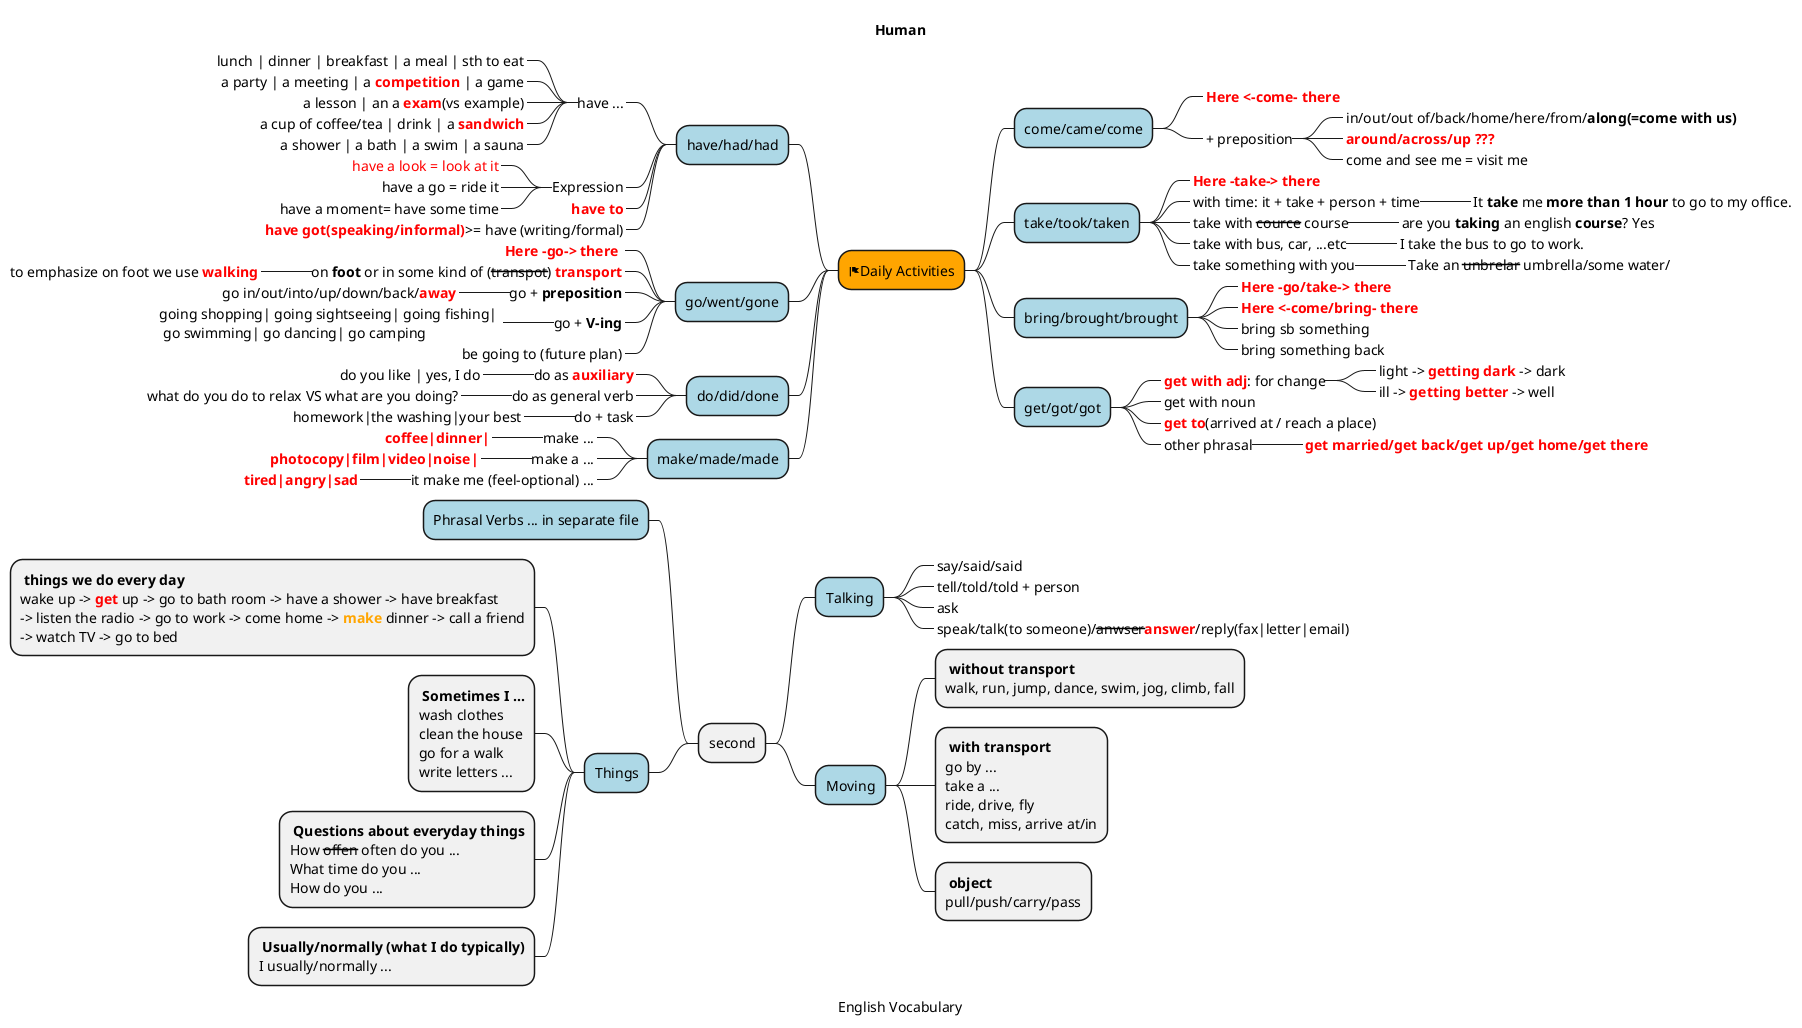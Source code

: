 @startmindmap
caption English Vocabulary
title Human

*[#Orange] <&flag>Daily Activities
left side
**[#lightblue] have/had/had
---_ have ...
----_ lunch | dinner | breakfast | a meal | sth to eat
----_ a party | a meeting | a <color:red><b>competition</color> | a game
----_ a lesson | an a <color:red><b>exam</color>(vs example)
----_ a cup of coffee/tea | drink | a <color:red><b>sandwich</color>
----_ a shower | a bath | a swim | a sauna
***_ Expression
----_ <color:red>have a look = look at it
----_ have a go = ride it
----_ have a moment= have some time
***_ <color:red><b>have to
***_ <color:red><b>have got(speaking/informal)</color>>= have (writing/formal)

**[#lightblue] go/went/gone
***_ <color:red><b>Here -go-> there </color>
***_ on <b>foot</b> or in some kind of (--transpot--) <color:red><b>transport
****_ to emphasize on foot we use <color:red><b>walking
***_ go + <b>preposition
****_ go in/out/into/up/down/back/<color:red><b>away
***_ go + <b>V-ing
****_ going shopping| going sightseeing| going fishing| \n go swimming| go dancing| go camping
***_ be going to (future plan)

**[#lightblue] do/did/done
***_ do as <color:red><b>auxiliary</color>
****_ do you like | yes, I do
***_ do as general verb
****_ what do you do to relax VS what are you doing?
***_ do + task
****_ homework|the washing|your best

**[#lightblue] make/made/made
***_ make ...
****_ <color:red><b>coffee|dinner|
***_ make a ...
****_ <color:red><b>photocopy|film|video|noise|
***_ it make me (feel-optional) ...
****_ <color:red><b>tired|angry|sad

right side
**[#lightblue] come/came/come
***_ <color:red><b>Here <-come- there </color>
***_ + preposition
****_ in/out/out of/back/home/here/from/<b>along(=come with us)
****_ <color:red><b>around/across/up ???
****_ come and see me = visit me


**[#lightblue] take/took/taken
***_ <color:red><b>Here -take-> there </color>
***_ with time: it + take + person + time
****_ It <b>take</b> me <b>more than 1 hour</b> to go to my office.
***_ take with --cource-- course
****_ are you <b>taking</b> an english <b>course</b>? Yes
***_ take with bus, car, ...etc
****_ I take the bus to go to work.
***_ take something with you
****_ Take an --unbrelar-- umbrella/some water/

**[#lightblue] bring/brought/brought
***_ <color:red><b>Here -go/take-> there </color>
***_ <color:red><b>Here <-come/bring- there </color>
***_ bring sb something
***_ bring something back

**[#lightblue] get/got/got
***_ <color:red><b>get with adj</color>: for change
****_ light -> <color:red><b>getting dark</color> -> dark
****_ ill -> <color:red><b>getting better</color> -> well
***_ get with noun
***_ <color:red><b>get to</color>(arrived at / reach a place)
***_ other phrasal
****_ <color:red><b>get married/get back/get up/get home/get there

* second
left side
**[#lightblue] Phrasal Verbs ... in separate file
**[#lightblue] Things
***: <b>things we do every day
wake up -> <b><color:red>get</b> up -> go to bath room -> have a shower -> have breakfast
-> listen the radio -> go to work -> come home -> <b><color:orange>make</b> dinner -> call a friend
-> watch TV -> go to bed;
***: <b>Sometimes I ...
wash clothes
clean the house
go for a walk
write letters ...;
***: <b>Questions about everyday things
How --offen-- often do you ...
What time do you ...
How do you ...;
***: <b>Usually/normally (what I do typically)
I usually/normally ...;

right side
**[#lightblue] Talking
***_ say/said/said
***_ tell/told/told + person
***_ ask
***_ speak/talk(to someone)/--anwser--<b><color:red>answer</b>/reply(fax|letter|email)

**[#lightblue] Moving
***: <b>without transport
walk, run, jump, dance, swim, jog, climb, fall;
***: <b>with transport
go by ...
take a ...
ride, drive, fly
catch, miss, arrive at/in;
***: <b>object
pull/push/carry/pass;




@endmindmap